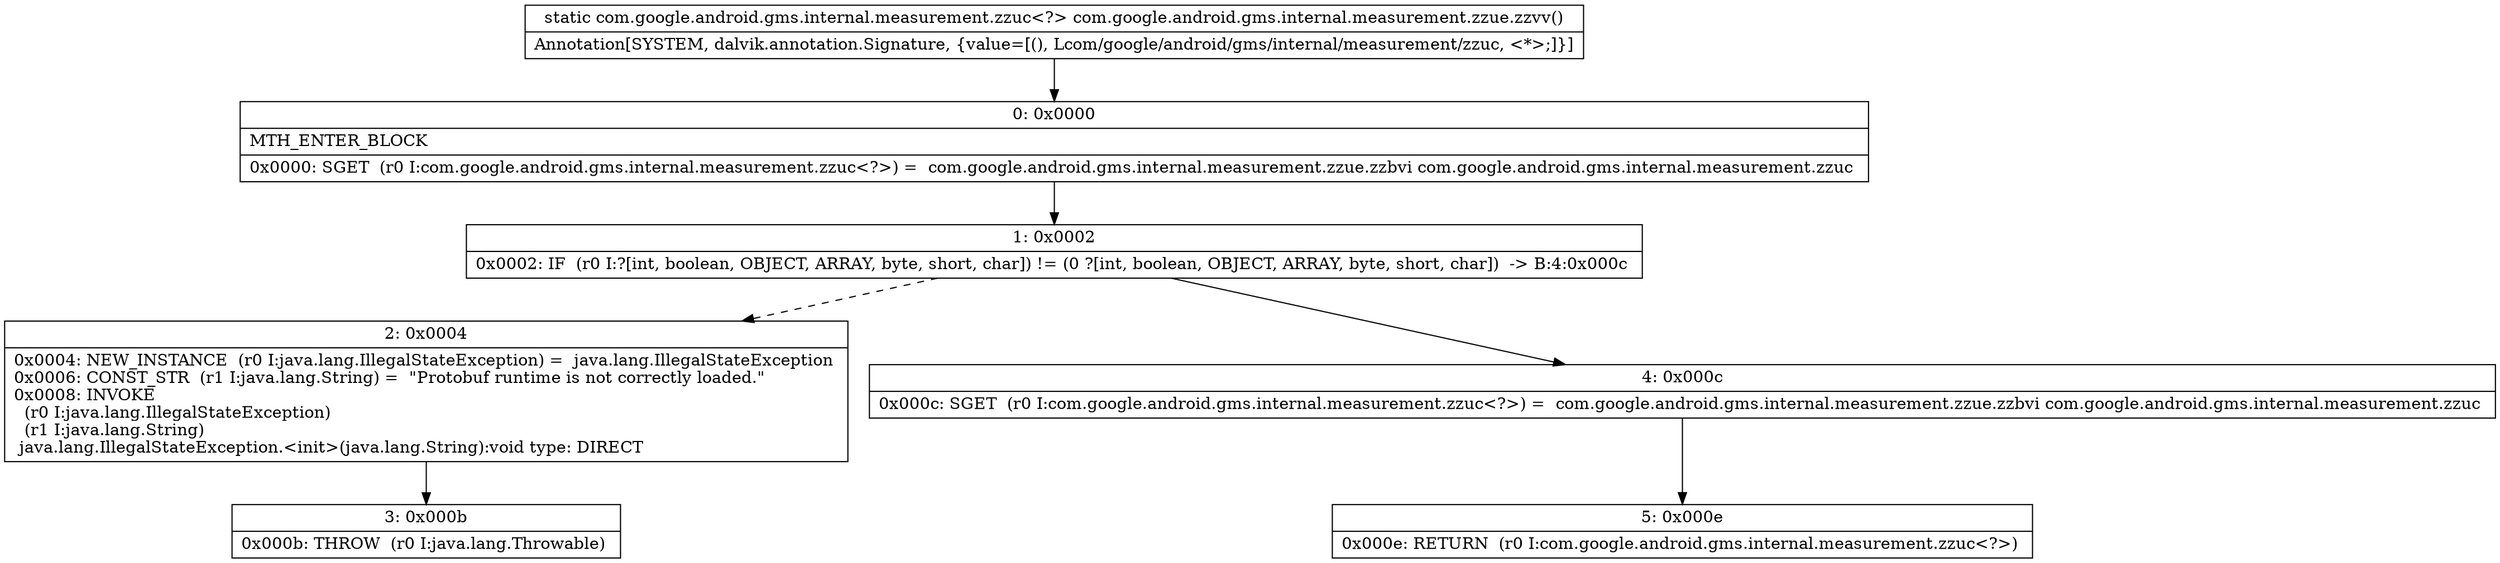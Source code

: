 digraph "CFG forcom.google.android.gms.internal.measurement.zzue.zzvv()Lcom\/google\/android\/gms\/internal\/measurement\/zzuc;" {
Node_0 [shape=record,label="{0\:\ 0x0000|MTH_ENTER_BLOCK\l|0x0000: SGET  (r0 I:com.google.android.gms.internal.measurement.zzuc\<?\>) =  com.google.android.gms.internal.measurement.zzue.zzbvi com.google.android.gms.internal.measurement.zzuc \l}"];
Node_1 [shape=record,label="{1\:\ 0x0002|0x0002: IF  (r0 I:?[int, boolean, OBJECT, ARRAY, byte, short, char]) != (0 ?[int, boolean, OBJECT, ARRAY, byte, short, char])  \-\> B:4:0x000c \l}"];
Node_2 [shape=record,label="{2\:\ 0x0004|0x0004: NEW_INSTANCE  (r0 I:java.lang.IllegalStateException) =  java.lang.IllegalStateException \l0x0006: CONST_STR  (r1 I:java.lang.String) =  \"Protobuf runtime is not correctly loaded.\" \l0x0008: INVOKE  \l  (r0 I:java.lang.IllegalStateException)\l  (r1 I:java.lang.String)\l java.lang.IllegalStateException.\<init\>(java.lang.String):void type: DIRECT \l}"];
Node_3 [shape=record,label="{3\:\ 0x000b|0x000b: THROW  (r0 I:java.lang.Throwable) \l}"];
Node_4 [shape=record,label="{4\:\ 0x000c|0x000c: SGET  (r0 I:com.google.android.gms.internal.measurement.zzuc\<?\>) =  com.google.android.gms.internal.measurement.zzue.zzbvi com.google.android.gms.internal.measurement.zzuc \l}"];
Node_5 [shape=record,label="{5\:\ 0x000e|0x000e: RETURN  (r0 I:com.google.android.gms.internal.measurement.zzuc\<?\>) \l}"];
MethodNode[shape=record,label="{static com.google.android.gms.internal.measurement.zzuc\<?\> com.google.android.gms.internal.measurement.zzue.zzvv()  | Annotation[SYSTEM, dalvik.annotation.Signature, \{value=[(), Lcom\/google\/android\/gms\/internal\/measurement\/zzuc, \<*\>;]\}]\l}"];
MethodNode -> Node_0;
Node_0 -> Node_1;
Node_1 -> Node_2[style=dashed];
Node_1 -> Node_4;
Node_2 -> Node_3;
Node_4 -> Node_5;
}

